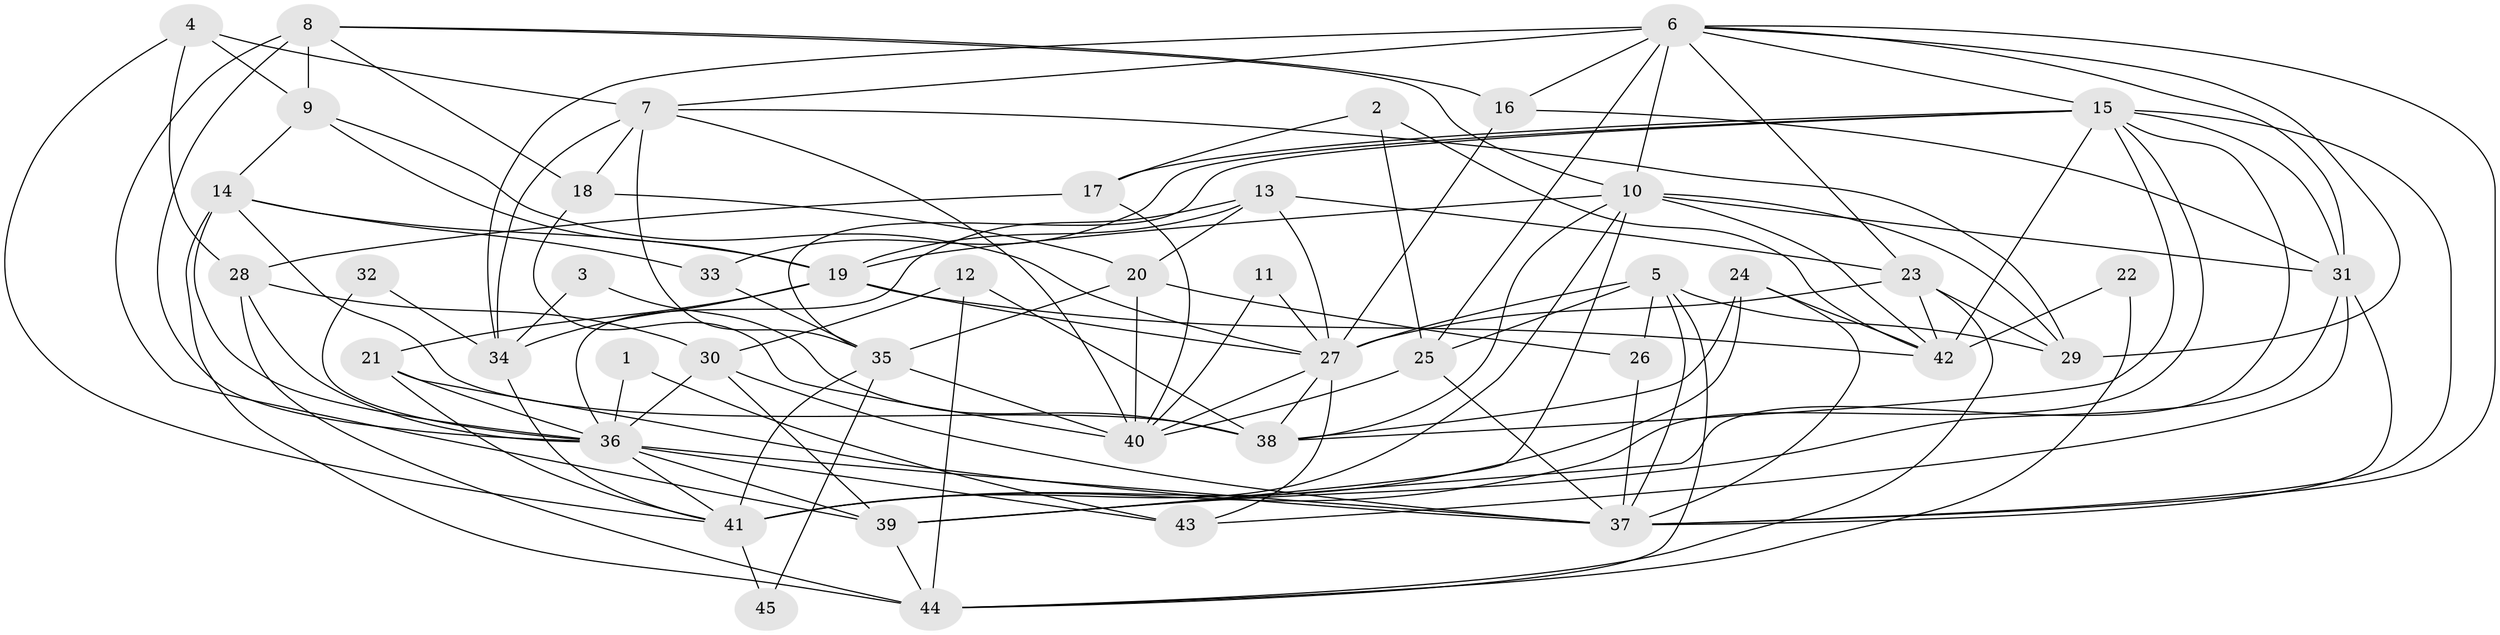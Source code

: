 // original degree distribution, {2: 0.13333333333333333, 3: 0.2777777777777778, 5: 0.23333333333333334, 4: 0.23333333333333334, 6: 0.06666666666666667, 7: 0.044444444444444446, 8: 0.011111111111111112}
// Generated by graph-tools (version 1.1) at 2025/26/03/09/25 03:26:16]
// undirected, 45 vertices, 126 edges
graph export_dot {
graph [start="1"]
  node [color=gray90,style=filled];
  1;
  2;
  3;
  4;
  5;
  6;
  7;
  8;
  9;
  10;
  11;
  12;
  13;
  14;
  15;
  16;
  17;
  18;
  19;
  20;
  21;
  22;
  23;
  24;
  25;
  26;
  27;
  28;
  29;
  30;
  31;
  32;
  33;
  34;
  35;
  36;
  37;
  38;
  39;
  40;
  41;
  42;
  43;
  44;
  45;
  1 -- 36 [weight=1.0];
  1 -- 43 [weight=1.0];
  2 -- 17 [weight=1.0];
  2 -- 25 [weight=1.0];
  2 -- 42 [weight=1.0];
  3 -- 34 [weight=1.0];
  3 -- 38 [weight=1.0];
  4 -- 7 [weight=1.0];
  4 -- 9 [weight=1.0];
  4 -- 28 [weight=1.0];
  4 -- 41 [weight=1.0];
  5 -- 25 [weight=1.0];
  5 -- 26 [weight=1.0];
  5 -- 27 [weight=2.0];
  5 -- 29 [weight=1.0];
  5 -- 37 [weight=1.0];
  5 -- 44 [weight=1.0];
  6 -- 7 [weight=1.0];
  6 -- 10 [weight=1.0];
  6 -- 15 [weight=1.0];
  6 -- 16 [weight=1.0];
  6 -- 23 [weight=1.0];
  6 -- 25 [weight=1.0];
  6 -- 29 [weight=1.0];
  6 -- 31 [weight=1.0];
  6 -- 34 [weight=1.0];
  6 -- 37 [weight=1.0];
  7 -- 18 [weight=1.0];
  7 -- 29 [weight=1.0];
  7 -- 34 [weight=1.0];
  7 -- 35 [weight=1.0];
  7 -- 40 [weight=1.0];
  8 -- 9 [weight=1.0];
  8 -- 10 [weight=1.0];
  8 -- 16 [weight=1.0];
  8 -- 18 [weight=1.0];
  8 -- 36 [weight=1.0];
  8 -- 39 [weight=2.0];
  9 -- 14 [weight=1.0];
  9 -- 19 [weight=1.0];
  9 -- 27 [weight=1.0];
  10 -- 19 [weight=1.0];
  10 -- 29 [weight=1.0];
  10 -- 31 [weight=1.0];
  10 -- 38 [weight=1.0];
  10 -- 39 [weight=1.0];
  10 -- 41 [weight=1.0];
  10 -- 42 [weight=1.0];
  11 -- 27 [weight=1.0];
  11 -- 40 [weight=1.0];
  12 -- 30 [weight=1.0];
  12 -- 38 [weight=1.0];
  12 -- 44 [weight=1.0];
  13 -- 19 [weight=1.0];
  13 -- 20 [weight=1.0];
  13 -- 23 [weight=1.0];
  13 -- 27 [weight=1.0];
  13 -- 36 [weight=1.0];
  14 -- 19 [weight=1.0];
  14 -- 33 [weight=1.0];
  14 -- 36 [weight=2.0];
  14 -- 38 [weight=1.0];
  14 -- 44 [weight=2.0];
  15 -- 17 [weight=1.0];
  15 -- 31 [weight=1.0];
  15 -- 33 [weight=1.0];
  15 -- 35 [weight=1.0];
  15 -- 37 [weight=1.0];
  15 -- 38 [weight=1.0];
  15 -- 39 [weight=1.0];
  15 -- 41 [weight=1.0];
  15 -- 42 [weight=1.0];
  16 -- 27 [weight=1.0];
  16 -- 31 [weight=1.0];
  17 -- 28 [weight=1.0];
  17 -- 40 [weight=1.0];
  18 -- 20 [weight=1.0];
  18 -- 40 [weight=2.0];
  19 -- 21 [weight=1.0];
  19 -- 27 [weight=1.0];
  19 -- 34 [weight=1.0];
  19 -- 42 [weight=1.0];
  20 -- 26 [weight=1.0];
  20 -- 35 [weight=1.0];
  20 -- 40 [weight=1.0];
  21 -- 36 [weight=1.0];
  21 -- 37 [weight=1.0];
  21 -- 41 [weight=1.0];
  22 -- 42 [weight=1.0];
  22 -- 44 [weight=1.0];
  23 -- 27 [weight=1.0];
  23 -- 29 [weight=1.0];
  23 -- 42 [weight=1.0];
  23 -- 44 [weight=1.0];
  24 -- 37 [weight=1.0];
  24 -- 38 [weight=1.0];
  24 -- 41 [weight=1.0];
  24 -- 42 [weight=1.0];
  25 -- 37 [weight=1.0];
  25 -- 40 [weight=1.0];
  26 -- 37 [weight=1.0];
  27 -- 38 [weight=1.0];
  27 -- 40 [weight=1.0];
  27 -- 43 [weight=1.0];
  28 -- 30 [weight=1.0];
  28 -- 36 [weight=1.0];
  28 -- 44 [weight=1.0];
  30 -- 36 [weight=1.0];
  30 -- 37 [weight=1.0];
  30 -- 39 [weight=1.0];
  31 -- 37 [weight=1.0];
  31 -- 39 [weight=1.0];
  31 -- 43 [weight=1.0];
  32 -- 34 [weight=1.0];
  32 -- 36 [weight=1.0];
  33 -- 35 [weight=1.0];
  34 -- 41 [weight=1.0];
  35 -- 40 [weight=1.0];
  35 -- 41 [weight=1.0];
  35 -- 45 [weight=1.0];
  36 -- 37 [weight=2.0];
  36 -- 39 [weight=1.0];
  36 -- 41 [weight=1.0];
  36 -- 43 [weight=1.0];
  39 -- 44 [weight=1.0];
  41 -- 45 [weight=1.0];
}
